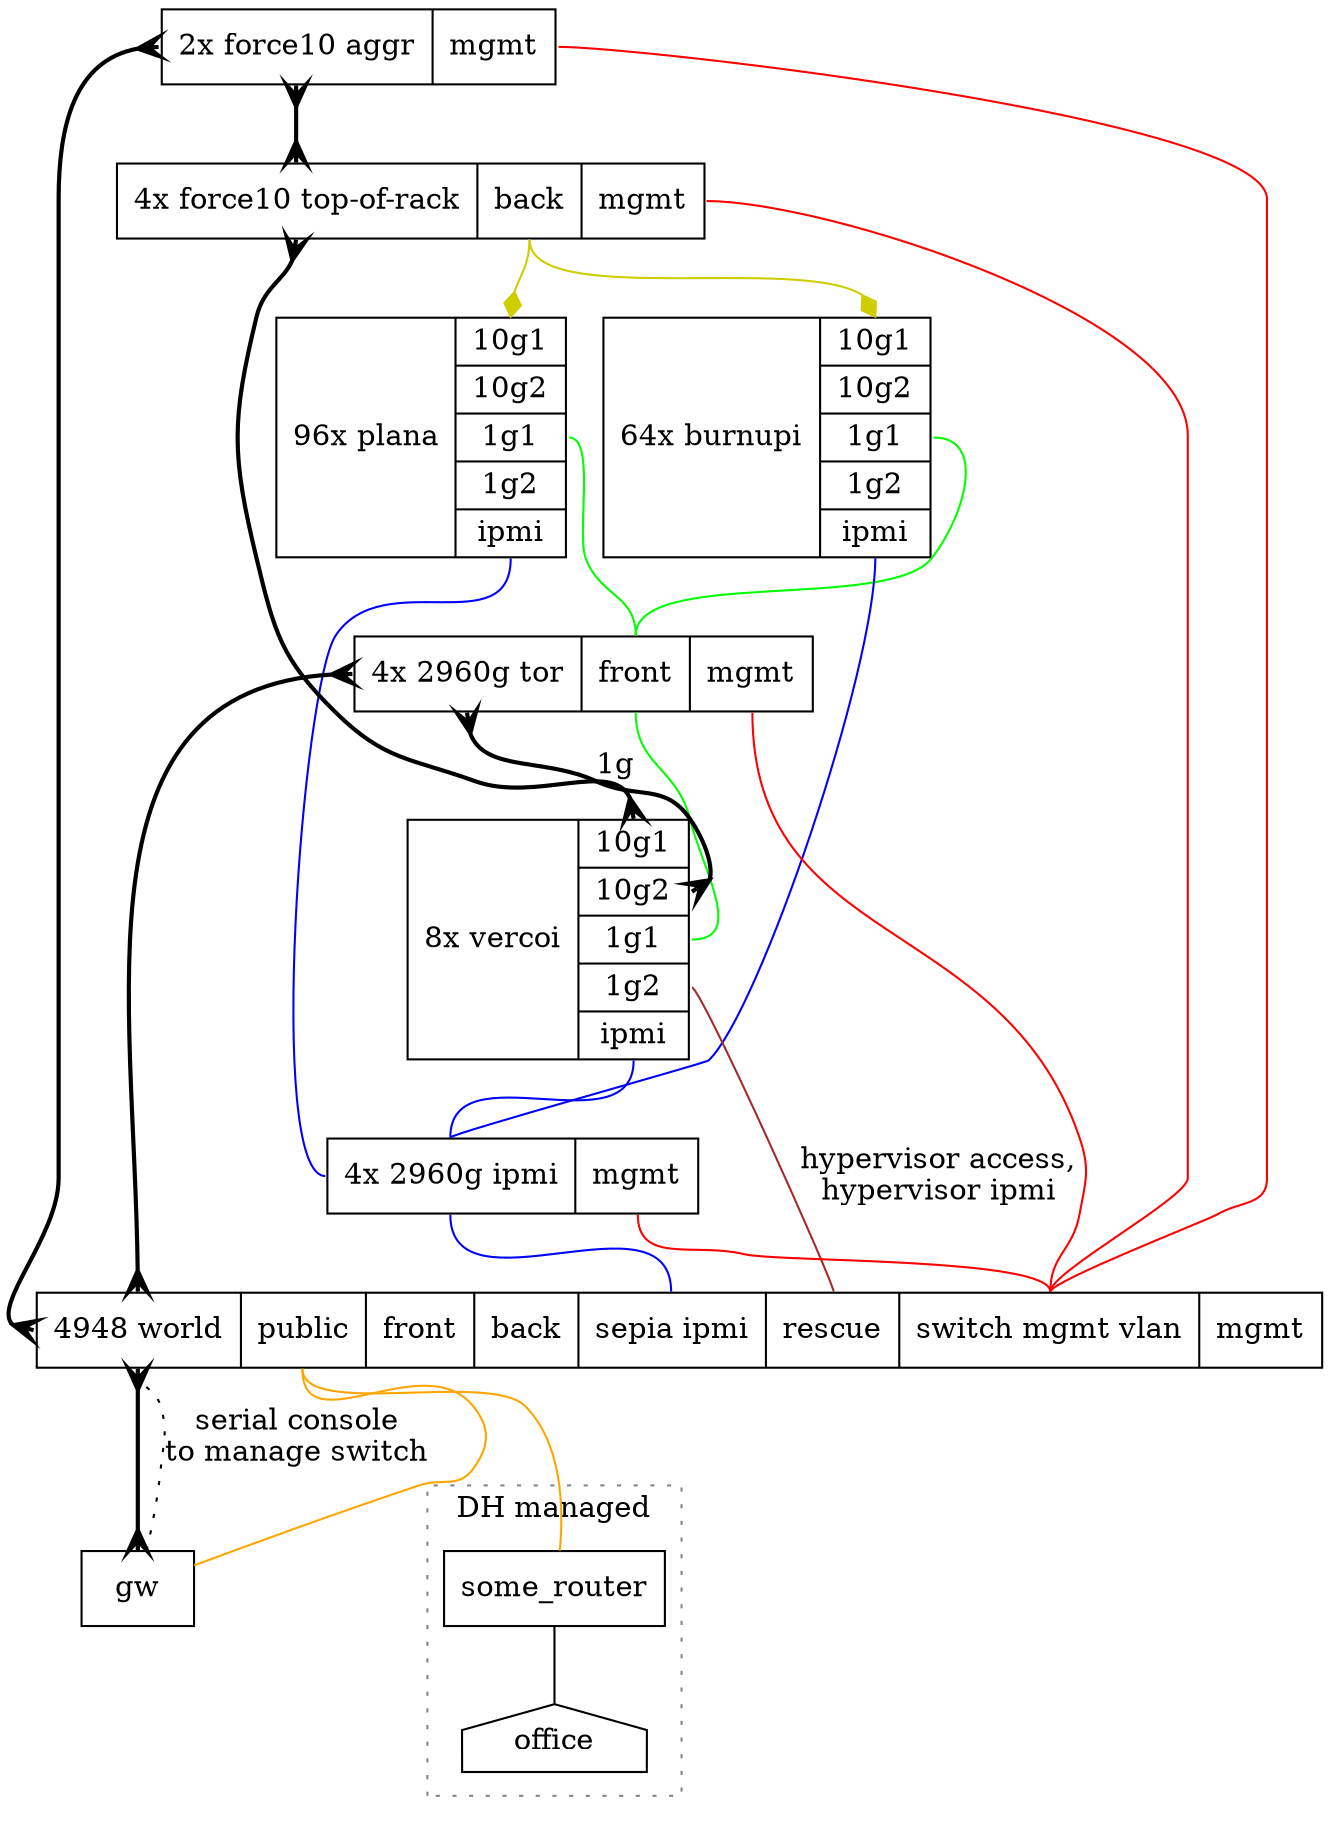 digraph "new-sepia-network" {
  edge [arrowhead=none];
  node [shape=record];
  
  plana [label="96x plana|{<10g1>10g1|<10g2>10g2|<1g1>1g1|<1g2>1g2|<ipmi> ipmi}"];
  burnupi [label="64x burnupi|{<10g1>10g1|<10g2>10g2|<1g1>1g1|<1g2>1g2|<ipmi> ipmi}"];
  vercoi [label="8x vercoi|{<10g1>10g1|<10g2>10g2|<1g1>1g1|<1g2>1g2|<ipmi>ipmi}"];
  gw [label="gw"];
  
  force10_tor [label="<tor>4x force10 top-of-rack|<back> back|<mgmt> mgmt"];
  force10_interconnect [label="<ic>2x force10 aggr|<mgmt> mgmt"];
  
  force10_interconnect:ic -> force10_tor:tor [weight=100, dir=both, arrowhead=crow, arrowtail=crow, style=bold];
  
  force10_interconnect:ic -> world:trunk [weight=100, dir=both, arrowhead=crow, arrowtail=crow, style=bold];
  
  subgraph front {
    edge [color=yellow3, arrowhead=diamond];
    
    force10_tor:back -> plana:"10g1";
    force10_tor:back -> burnupi:"10g1";
  }
  force10_tor:tor -> vercoi:"10g1" [weight=100, dir=both, arrowhead=crow, arrowtail=crow, style=bold];
  
  slow [label="<tor>4x 2960g tor|<front> front|<mgmt> mgmt"];
  slow:tor -> world:trunk [weight=100, dir=both, arrowhead=crow, arrowtail=crow, style=bold];
  
  ipmi [label="<sepia_ipmi>4x 2960g ipmi|<mgmt> mgmt"];
  
  world [label="<trunk>4948 world|<pub> public|<front> front|<back> back|<sepia_ipmi> sepia ipmi|<rescue> rescue|<switch_mgmt> switch mgmt vlan|<mgmt> mgmt"];
  
  subgraph cluster_dh_managed {
    label="DH managed";
    style=dotted;
    color=gray52;
    
    some_router;
    office [shape=house];
  }
  
  subgraph sepia_ipmi {
    edge [color=blue];
    
    plana:ipmi -> ipmi:sepia_ipmi;
    burnupi:ipmi -> ipmi:sepia_ipmi;
    vercoi:ipmi -> ipmi:sepia_ipmi;
    ipmi:sepia_ipmi -> world:sepia_ipmi;
  }
  
  subgraph switch_mgmt {
    edge [color=red];
    
    force10_tor:mgmt -> world:switch_mgmt;
    force10_interconnect:mgmt -> world:switch_mgmt;
    slow:mgmt -> world:switch_mgmt;
    ipmi:mgmt -> world:switch_mgmt;
  }
  
  subgraph back {
    edge [color=green, dir=front, arrowtail=diamond];
    
    plana:"1g1" -> slow:front;
    burnupi:"1g1" -> slow:front;
    vercoi:"1g1" -> slow:front;
  }

  slow:tor -> vercoi:"10g2" [weight=100, dir=both, arrowhead=crow, arrowtail=crow, style=bold, label="1g"];
  
  subgraph pub {
    edge [color=orange1];
    
    world:trunk -> gw [weight=100, dir=both, arrowhead=crow, arrowtail=crow, color=black, style=bold];
    world:pub -> gw;
    world:pub -> some_router;
  }
  
  gw -> world:trunk [label="serial console\nto manage switch", style=dotted];
  
  some_router -> office;
  
  subgraph rescue {
    edge [color=brown];
    
    vercoi:"1g2" -> world:rescue [label="hypervisor access,\nhypervisor ipmi"];
  }
}
